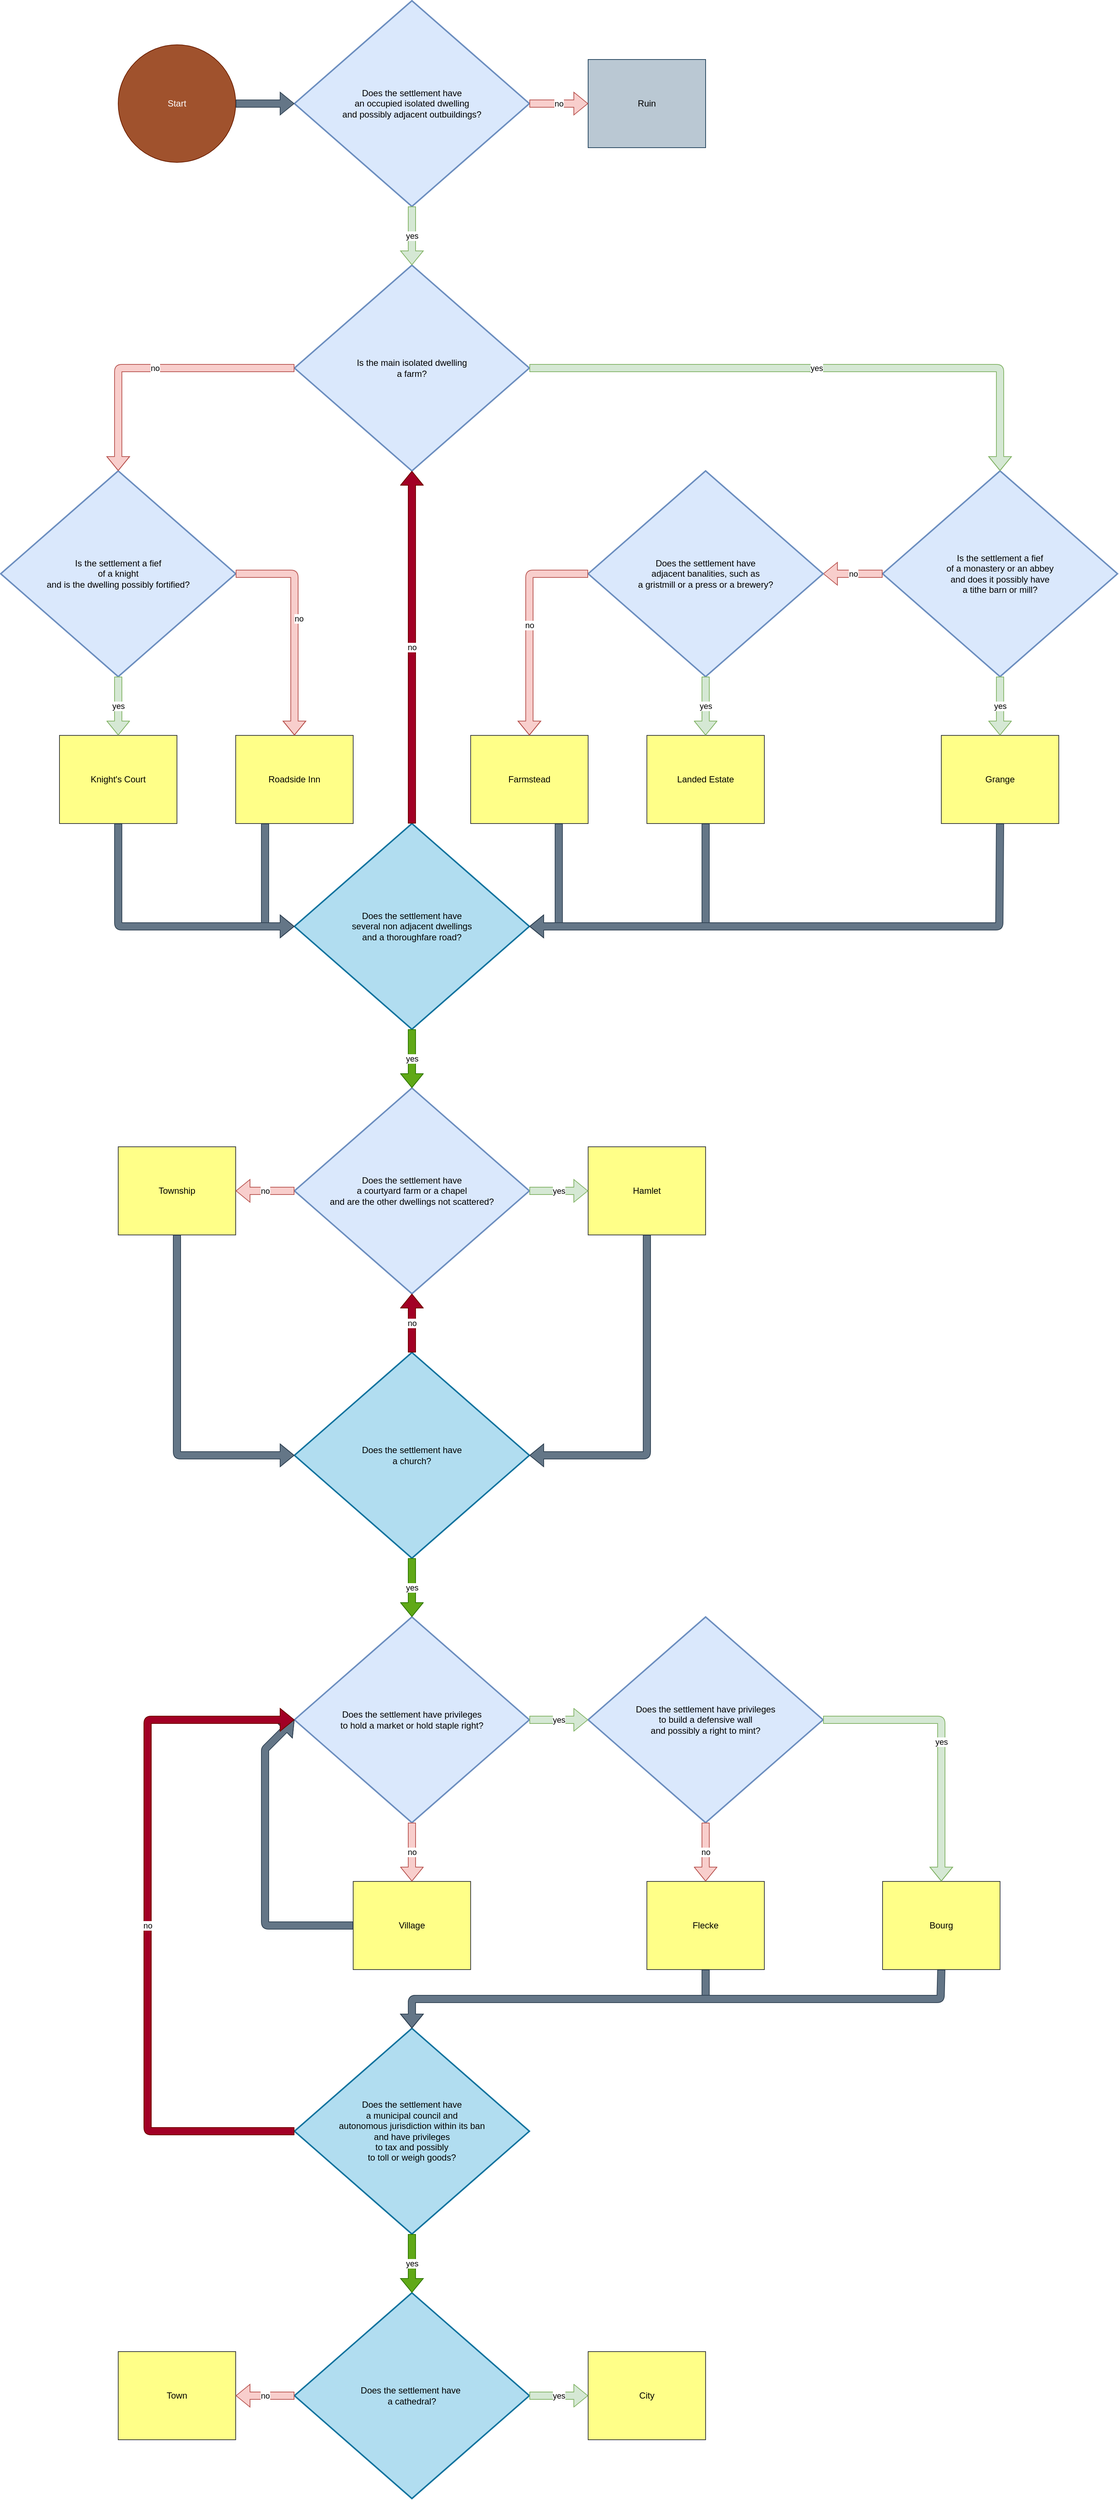 <mxfile version="18.0.7" type="device" pages="3"><diagram id="Apm4aNk-jOHhrPiclStK" name="Pagina-1"><mxGraphModel dx="1422" dy="846" grid="1" gridSize="10" guides="1" tooltips="1" connect="1" arrows="1" fold="1" page="1" pageScale="1" pageWidth="827" pageHeight="1169" math="0" shadow="0"><root><mxCell id="0"/><mxCell id="1" parent="0"/><mxCell id="Oc4e0zsmUrDb7qppYxTU-1" value="Does the settlement have &lt;br&gt;an occupied isolated dwelling &lt;br&gt;and possibly adjacent outbuildings?" style="strokeWidth=2;html=1;shape=mxgraph.flowchart.decision;whiteSpace=wrap;fillColor=#dae8fc;strokeColor=#6c8ebf;" parent="1" vertex="1"><mxGeometry x="520" y="40" width="320" height="280" as="geometry"/></mxCell><mxCell id="Oc4e0zsmUrDb7qppYxTU-3" value="Ruin" style="rounded=0;whiteSpace=wrap;html=1;fillColor=#bac8d3;strokeColor=#23445d;" parent="1" vertex="1"><mxGeometry x="920" y="120" width="160" height="120" as="geometry"/></mxCell><mxCell id="Oc4e0zsmUrDb7qppYxTU-8" value="Does the settlement have &lt;br&gt;a courtyard farm or a chapel&lt;br&gt;and are the other dwellings not scattered?" style="strokeWidth=2;html=1;shape=mxgraph.flowchart.decision;whiteSpace=wrap;fillColor=#dae8fc;strokeColor=#6c8ebf;" parent="1" vertex="1"><mxGeometry x="520" y="1520" width="320" height="280" as="geometry"/></mxCell><mxCell id="Oc4e0zsmUrDb7qppYxTU-11" value="Township" style="rounded=0;whiteSpace=wrap;html=1;fillColor=#ffff88;strokeColor=#36393d;" parent="1" vertex="1"><mxGeometry x="280" y="1600" width="160" height="120" as="geometry"/></mxCell><mxCell id="Oc4e0zsmUrDb7qppYxTU-12" value="Hamlet" style="rounded=0;whiteSpace=wrap;html=1;fillColor=#ffff88;strokeColor=#36393d;" parent="1" vertex="1"><mxGeometry x="920" y="1600" width="160" height="120" as="geometry"/></mxCell><mxCell id="Oc4e0zsmUrDb7qppYxTU-15" value="no" style="shape=flexArrow;endArrow=classic;html=1;rounded=0;entryX=0;entryY=0.5;entryDx=0;entryDy=0;exitX=1;exitY=0.5;exitDx=0;exitDy=0;exitPerimeter=0;fillColor=#f8cecc;strokeColor=#b85450;" parent="1" source="Oc4e0zsmUrDb7qppYxTU-1" target="Oc4e0zsmUrDb7qppYxTU-3" edge="1"><mxGeometry width="50" height="50" relative="1" as="geometry"><mxPoint x="790" y="270" as="sourcePoint"/><mxPoint x="840" y="220" as="targetPoint"/></mxGeometry></mxCell><mxCell id="Oc4e0zsmUrDb7qppYxTU-18" value="Is the settlement a fief&lt;br&gt;of a monastery or an abbey&lt;br&gt;and does it possibly have&lt;br&gt;a tithe barn or mill?" style="strokeWidth=2;html=1;shape=mxgraph.flowchart.decision;whiteSpace=wrap;fillColor=#dae8fc;strokeColor=#6c8ebf;" parent="1" vertex="1"><mxGeometry x="1321" y="680" width="320" height="280" as="geometry"/></mxCell><mxCell id="Oc4e0zsmUrDb7qppYxTU-21" value="Grange" style="rounded=0;whiteSpace=wrap;html=1;fillColor=#ffff88;strokeColor=#36393d;" parent="1" vertex="1"><mxGeometry x="1401" y="1040" width="160" height="120" as="geometry"/></mxCell><mxCell id="Oc4e0zsmUrDb7qppYxTU-23" value="Start" style="ellipse;whiteSpace=wrap;html=1;aspect=fixed;fillColor=#a0522d;strokeColor=#6D1F00;fontColor=#ffffff;" parent="1" vertex="1"><mxGeometry x="280" y="100" width="160" height="160" as="geometry"/></mxCell><mxCell id="Oc4e0zsmUrDb7qppYxTU-24" value="" style="shape=flexArrow;endArrow=classic;html=1;rounded=0;entryX=0;entryY=0.5;entryDx=0;entryDy=0;entryPerimeter=0;fillColor=#647687;strokeColor=#314354;exitX=1;exitY=0.5;exitDx=0;exitDy=0;" parent="1" source="Oc4e0zsmUrDb7qppYxTU-23" target="Oc4e0zsmUrDb7qppYxTU-1" edge="1"><mxGeometry width="50" height="50" relative="1" as="geometry"><mxPoint x="630" y="260" as="sourcePoint"/><mxPoint x="880" y="50" as="targetPoint"/></mxGeometry></mxCell><mxCell id="Oc4e0zsmUrDb7qppYxTU-34" value="Village" style="rounded=0;whiteSpace=wrap;html=1;fillColor=#ffff88;strokeColor=#36393d;" parent="1" vertex="1"><mxGeometry x="600" y="2600" width="160" height="120" as="geometry"/></mxCell><mxCell id="Oc4e0zsmUrDb7qppYxTU-38" value="Is the settlement a fief&lt;br&gt;of a knight&lt;br&gt;and is the dwelling possibly fortified?" style="strokeWidth=2;html=1;shape=mxgraph.flowchart.decision;whiteSpace=wrap;fillColor=#dae8fc;strokeColor=#6c8ebf;" parent="1" vertex="1"><mxGeometry x="120" y="680" width="320" height="280" as="geometry"/></mxCell><mxCell id="Oc4e0zsmUrDb7qppYxTU-39" value="Knight's Court" style="rounded=0;whiteSpace=wrap;html=1;fillColor=#ffff88;strokeColor=#36393d;" parent="1" vertex="1"><mxGeometry x="200" y="1040" width="160" height="120" as="geometry"/></mxCell><mxCell id="Oc4e0zsmUrDb7qppYxTU-46" value="Is the main isolated dwelling &lt;br&gt;a farm?" style="strokeWidth=2;html=1;shape=mxgraph.flowchart.decision;whiteSpace=wrap;fillColor=#dae8fc;strokeColor=#6c8ebf;" parent="1" vertex="1"><mxGeometry x="520" y="400" width="320" height="280" as="geometry"/></mxCell><mxCell id="Oc4e0zsmUrDb7qppYxTU-47" value="yes" style="shape=flexArrow;endArrow=classic;html=1;rounded=0;exitX=0.5;exitY=1;exitDx=0;exitDy=0;exitPerimeter=0;fillColor=#d5e8d4;strokeColor=#82b366;entryX=0.5;entryY=0;entryDx=0;entryDy=0;entryPerimeter=0;" parent="1" source="Oc4e0zsmUrDb7qppYxTU-1" target="Oc4e0zsmUrDb7qppYxTU-46" edge="1"><mxGeometry width="50" height="50" relative="1" as="geometry"><mxPoint x="960" y="350" as="sourcePoint"/><mxPoint x="1010" y="300" as="targetPoint"/></mxGeometry></mxCell><mxCell id="Oc4e0zsmUrDb7qppYxTU-50" value="yes" style="shape=flexArrow;endArrow=classic;html=1;rounded=1;entryX=0.5;entryY=0;entryDx=0;entryDy=0;fillColor=#d5e8d4;strokeColor=#82b366;entryPerimeter=0;exitX=1;exitY=0.5;exitDx=0;exitDy=0;exitPerimeter=0;" parent="1" source="Oc4e0zsmUrDb7qppYxTU-46" target="Oc4e0zsmUrDb7qppYxTU-18" edge="1"><mxGeometry width="50" height="50" relative="1" as="geometry"><mxPoint x="960" y="710" as="sourcePoint"/><mxPoint x="1400.0" y="540" as="targetPoint"/><Array as="points"><mxPoint x="1481" y="540"/></Array></mxGeometry></mxCell><mxCell id="Oc4e0zsmUrDb7qppYxTU-78" value="no" style="shape=flexArrow;endArrow=classic;html=1;rounded=1;entryX=0.5;entryY=0;entryDx=0;entryDy=0;exitX=0;exitY=0.5;exitDx=0;exitDy=0;exitPerimeter=0;fillColor=#f8cecc;strokeColor=#b85450;entryPerimeter=0;" parent="1" source="Oc4e0zsmUrDb7qppYxTU-46" target="Oc4e0zsmUrDb7qppYxTU-38" edge="1"><mxGeometry width="50" height="50" relative="1" as="geometry"><mxPoint x="750" y="720" as="sourcePoint"/><mxPoint x="280" y="540" as="targetPoint"/><Array as="points"><mxPoint x="280" y="540"/></Array></mxGeometry></mxCell><mxCell id="Oc4e0zsmUrDb7qppYxTU-85" value="no" style="shape=flexArrow;endArrow=classic;html=1;rounded=0;exitX=0;exitY=0.5;exitDx=0;exitDy=0;exitPerimeter=0;entryX=1;entryY=0.5;entryDx=0;entryDy=0;fillColor=#f8cecc;strokeColor=#b85450;" parent="1" source="Oc4e0zsmUrDb7qppYxTU-8" target="Oc4e0zsmUrDb7qppYxTU-11" edge="1"><mxGeometry width="50" height="50" relative="1" as="geometry"><mxPoint x="600" y="1900" as="sourcePoint"/><mxPoint x="650" y="1850" as="targetPoint"/></mxGeometry></mxCell><mxCell id="Oc4e0zsmUrDb7qppYxTU-86" value="yes" style="shape=flexArrow;endArrow=classic;html=1;rounded=0;entryX=0;entryY=0.5;entryDx=0;entryDy=0;fillColor=#d5e8d4;strokeColor=#82b366;exitX=1;exitY=0.5;exitDx=0;exitDy=0;exitPerimeter=0;" parent="1" source="Oc4e0zsmUrDb7qppYxTU-8" target="Oc4e0zsmUrDb7qppYxTU-12" edge="1"><mxGeometry width="50" height="50" relative="1" as="geometry"><mxPoint x="600" y="1900" as="sourcePoint"/><mxPoint x="650" y="1850" as="targetPoint"/></mxGeometry></mxCell><mxCell id="Oc4e0zsmUrDb7qppYxTU-89" value="Farmstead" style="rounded=0;whiteSpace=wrap;html=1;fillColor=#ffff88;strokeColor=#36393d;" parent="1" vertex="1"><mxGeometry x="760" y="1040" width="160" height="120" as="geometry"/></mxCell><mxCell id="Oc4e0zsmUrDb7qppYxTU-98" value="Roadside Inn" style="rounded=0;whiteSpace=wrap;html=1;fillColor=#ffff88;strokeColor=#36393d;" parent="1" vertex="1"><mxGeometry x="440" y="1040" width="160" height="120" as="geometry"/></mxCell><mxCell id="Oc4e0zsmUrDb7qppYxTU-100" value="no" style="shape=flexArrow;endArrow=classic;html=1;rounded=0;exitX=0;exitY=0.5;exitDx=0;exitDy=0;exitPerimeter=0;fillColor=#f8cecc;strokeColor=#b85450;entryX=1;entryY=0.5;entryDx=0;entryDy=0;entryPerimeter=0;" parent="1" source="Oc4e0zsmUrDb7qppYxTU-18" target="Oc4e0zsmUrDb7qppYxTU-157" edge="1"><mxGeometry width="50" height="50" relative="1" as="geometry"><mxPoint x="1260" y="710" as="sourcePoint"/><mxPoint x="1280" y="950" as="targetPoint"/></mxGeometry></mxCell><mxCell id="Oc4e0zsmUrDb7qppYxTU-102" value="no" style="shape=flexArrow;endArrow=classic;html=1;rounded=1;exitX=1;exitY=0.5;exitDx=0;exitDy=0;exitPerimeter=0;entryX=0.5;entryY=0;entryDx=0;entryDy=0;fillColor=#f8cecc;strokeColor=#b85450;" parent="1" source="Oc4e0zsmUrDb7qppYxTU-38" target="Oc4e0zsmUrDb7qppYxTU-98" edge="1"><mxGeometry x="-0.059" y="6" width="50" height="50" relative="1" as="geometry"><mxPoint x="610" y="960" as="sourcePoint"/><mxPoint x="660" y="910" as="targetPoint"/><Array as="points"><mxPoint x="520" y="820"/></Array><mxPoint as="offset"/></mxGeometry></mxCell><mxCell id="Oc4e0zsmUrDb7qppYxTU-113" value="Does the settlement have privileges &lt;br&gt;to hold a market or hold staple right?" style="strokeWidth=2;html=1;shape=mxgraph.flowchart.decision;whiteSpace=wrap;fillColor=#dae8fc;strokeColor=#6c8ebf;" parent="1" vertex="1"><mxGeometry x="520" y="2240" width="320" height="280" as="geometry"/></mxCell><mxCell id="Oc4e0zsmUrDb7qppYxTU-114" value="Does the settlement have privileges &lt;br&gt;to build a defensive wall&lt;br&gt;and possibly a right to mint?" style="strokeWidth=2;html=1;shape=mxgraph.flowchart.decision;whiteSpace=wrap;fillColor=#dae8fc;strokeColor=#6c8ebf;" parent="1" vertex="1"><mxGeometry x="920" y="2240" width="320" height="280" as="geometry"/></mxCell><mxCell id="Oc4e0zsmUrDb7qppYxTU-117" value="Does the settlement have &lt;br&gt;a municipal council and&lt;br&gt;autonomous jurisdiction within its ban &lt;br&gt;and have privileges&lt;br&gt;to tax and possibly&lt;br&gt;to toll or weigh goods?" style="strokeWidth=2;html=1;shape=mxgraph.flowchart.decision;whiteSpace=wrap;fillColor=#b1ddf0;strokeColor=#10739e;" parent="1" vertex="1"><mxGeometry x="520" y="2800" width="320" height="280" as="geometry"/></mxCell><mxCell id="Oc4e0zsmUrDb7qppYxTU-131" value="Does the settlement have &lt;br&gt;a church?" style="strokeWidth=2;html=1;shape=mxgraph.flowchart.decision;whiteSpace=wrap;fillColor=#b1ddf0;strokeColor=#10739e;" parent="1" vertex="1"><mxGeometry x="520" y="1880" width="320" height="280" as="geometry"/></mxCell><mxCell id="Oc4e0zsmUrDb7qppYxTU-134" value="yes" style="shape=flexArrow;endArrow=classic;html=1;rounded=1;entryX=0.5;entryY=0;entryDx=0;entryDy=0;fillColor=#d5e8d4;strokeColor=#82b366;exitX=0.5;exitY=1;exitDx=0;exitDy=0;exitPerimeter=0;" parent="1" source="Oc4e0zsmUrDb7qppYxTU-18" target="Oc4e0zsmUrDb7qppYxTU-21" edge="1"><mxGeometry width="50" height="50" relative="1" as="geometry"><mxPoint x="1210" y="1040" as="sourcePoint"/><mxPoint x="1260" y="990" as="targetPoint"/></mxGeometry></mxCell><mxCell id="Oc4e0zsmUrDb7qppYxTU-139" value="" style="shape=flexArrow;endArrow=classic;html=1;rounded=1;exitX=0.5;exitY=1;exitDx=0;exitDy=0;entryX=0;entryY=0.5;entryDx=0;entryDy=0;entryPerimeter=0;fillColor=#647687;strokeColor=#314354;" parent="1" source="Oc4e0zsmUrDb7qppYxTU-11" target="Oc4e0zsmUrDb7qppYxTU-131" edge="1"><mxGeometry width="50" height="50" relative="1" as="geometry"><mxPoint x="730" y="2190" as="sourcePoint"/><mxPoint x="780" y="2140" as="targetPoint"/><Array as="points"><mxPoint x="360" y="2020"/></Array></mxGeometry></mxCell><mxCell id="Oc4e0zsmUrDb7qppYxTU-140" value="" style="shape=flexArrow;endArrow=classic;html=1;rounded=1;exitX=0.5;exitY=1;exitDx=0;exitDy=0;entryX=1;entryY=0.5;entryDx=0;entryDy=0;entryPerimeter=0;fillColor=#647687;strokeColor=#314354;" parent="1" source="Oc4e0zsmUrDb7qppYxTU-12" target="Oc4e0zsmUrDb7qppYxTU-131" edge="1"><mxGeometry width="50" height="50" relative="1" as="geometry"><mxPoint x="730" y="2190" as="sourcePoint"/><mxPoint x="780" y="2140" as="targetPoint"/><Array as="points"><mxPoint x="1000" y="2020"/></Array></mxGeometry></mxCell><mxCell id="Oc4e0zsmUrDb7qppYxTU-142" value="Flecke" style="rounded=0;whiteSpace=wrap;html=1;fillColor=#ffff88;strokeColor=#36393d;" parent="1" vertex="1"><mxGeometry x="1000" y="2600" width="160" height="120" as="geometry"/></mxCell><mxCell id="Oc4e0zsmUrDb7qppYxTU-146" value="yes" style="shape=flexArrow;endArrow=classic;html=1;rounded=1;fillColor=#d5e8d4;strokeColor=#82b366;exitX=0.5;exitY=1;exitDx=0;exitDy=0;exitPerimeter=0;" parent="1" source="Oc4e0zsmUrDb7qppYxTU-38" target="Oc4e0zsmUrDb7qppYxTU-39" edge="1"><mxGeometry width="50" height="50" relative="1" as="geometry"><mxPoint x="30" y="960" as="sourcePoint"/><mxPoint x="90" y="990" as="targetPoint"/></mxGeometry></mxCell><mxCell id="Oc4e0zsmUrDb7qppYxTU-155" value="Landed Estate" style="rounded=0;whiteSpace=wrap;html=1;fillColor=#ffff88;strokeColor=#36393d;" parent="1" vertex="1"><mxGeometry x="1000" y="1040" width="160" height="120" as="geometry"/></mxCell><mxCell id="Oc4e0zsmUrDb7qppYxTU-157" value="Does the settlement have&lt;br&gt;adjacent banalities, such as &lt;br&gt;a gristmill or a press or a brewery?" style="strokeWidth=2;html=1;shape=mxgraph.flowchart.decision;whiteSpace=wrap;fillColor=#dae8fc;strokeColor=#6c8ebf;" parent="1" vertex="1"><mxGeometry x="920" y="680" width="320" height="280" as="geometry"/></mxCell><mxCell id="Oc4e0zsmUrDb7qppYxTU-158" value="yes" style="shape=flexArrow;endArrow=classic;html=1;rounded=1;entryX=0.5;entryY=0;entryDx=0;entryDy=0;fillColor=#d5e8d4;strokeColor=#82b366;exitX=0.5;exitY=1;exitDx=0;exitDy=0;exitPerimeter=0;" parent="1" source="Oc4e0zsmUrDb7qppYxTU-157" target="Oc4e0zsmUrDb7qppYxTU-155" edge="1"><mxGeometry width="50" height="50" relative="1" as="geometry"><mxPoint x="1150" y="970" as="sourcePoint"/><mxPoint x="950" y="910" as="targetPoint"/></mxGeometry></mxCell><mxCell id="Oc4e0zsmUrDb7qppYxTU-159" value="no" style="shape=flexArrow;endArrow=classic;html=1;rounded=1;exitX=0;exitY=0.5;exitDx=0;exitDy=0;exitPerimeter=0;entryX=0.5;entryY=0;entryDx=0;entryDy=0;fillColor=#f8cecc;strokeColor=#b85450;" parent="1" source="Oc4e0zsmUrDb7qppYxTU-157" target="Oc4e0zsmUrDb7qppYxTU-89" edge="1"><mxGeometry width="50" height="50" relative="1" as="geometry"><mxPoint x="700" y="860" as="sourcePoint"/><mxPoint x="750" y="810" as="targetPoint"/><Array as="points"><mxPoint x="840" y="820"/></Array></mxGeometry></mxCell><mxCell id="Oc4e0zsmUrDb7qppYxTU-160" value="Does the settlement have &lt;br&gt;several non adjacent dwellings&lt;br&gt;and a thoroughfare road?" style="strokeWidth=2;html=1;shape=mxgraph.flowchart.decision;whiteSpace=wrap;fillColor=#b1ddf0;strokeColor=#10739e;" parent="1" vertex="1"><mxGeometry x="520" y="1160" width="320" height="280" as="geometry"/></mxCell><mxCell id="Oc4e0zsmUrDb7qppYxTU-161" value="" style="shape=flexArrow;endArrow=classic;html=1;rounded=1;exitX=0.75;exitY=1;exitDx=0;exitDy=0;entryX=1;entryY=0.5;entryDx=0;entryDy=0;entryPerimeter=0;fillColor=#647687;strokeColor=#314354;" parent="1" source="Oc4e0zsmUrDb7qppYxTU-89" target="Oc4e0zsmUrDb7qppYxTU-160" edge="1"><mxGeometry width="50" height="50" relative="1" as="geometry"><mxPoint x="850" y="1320" as="sourcePoint"/><mxPoint x="900" y="1270" as="targetPoint"/><Array as="points"><mxPoint x="880" y="1300"/></Array></mxGeometry></mxCell><mxCell id="Oc4e0zsmUrDb7qppYxTU-162" value="" style="shape=flexArrow;endArrow=classic;html=1;rounded=1;entryX=1;entryY=0.5;entryDx=0;entryDy=0;entryPerimeter=0;fillColor=#647687;strokeColor=#314354;exitX=0.5;exitY=1;exitDx=0;exitDy=0;" parent="1" source="Oc4e0zsmUrDb7qppYxTU-155" target="Oc4e0zsmUrDb7qppYxTU-160" edge="1"><mxGeometry width="50" height="50" relative="1" as="geometry"><mxPoint x="1140" y="1200" as="sourcePoint"/><mxPoint x="900" y="1170" as="targetPoint"/><Array as="points"><mxPoint x="1080" y="1300"/></Array></mxGeometry></mxCell><mxCell id="Oc4e0zsmUrDb7qppYxTU-164" value="" style="shape=flexArrow;endArrow=classic;html=1;rounded=1;exitX=0.5;exitY=1;exitDx=0;exitDy=0;entryX=1;entryY=0.5;entryDx=0;entryDy=0;entryPerimeter=0;fillColor=#647687;strokeColor=#314354;" parent="1" source="Oc4e0zsmUrDb7qppYxTU-21" target="Oc4e0zsmUrDb7qppYxTU-160" edge="1"><mxGeometry width="50" height="50" relative="1" as="geometry"><mxPoint x="850" y="1320" as="sourcePoint"/><mxPoint x="900" y="1270" as="targetPoint"/><Array as="points"><mxPoint x="1480" y="1300"/></Array></mxGeometry></mxCell><mxCell id="Oc4e0zsmUrDb7qppYxTU-165" value="" style="shape=flexArrow;endArrow=classic;html=1;rounded=1;exitX=0.25;exitY=1;exitDx=0;exitDy=0;entryX=0;entryY=0.5;entryDx=0;entryDy=0;entryPerimeter=0;fillColor=#647687;strokeColor=#314354;" parent="1" source="Oc4e0zsmUrDb7qppYxTU-98" target="Oc4e0zsmUrDb7qppYxTU-160" edge="1"><mxGeometry width="50" height="50" relative="1" as="geometry"><mxPoint x="850" y="1320" as="sourcePoint"/><mxPoint x="900" y="1270" as="targetPoint"/><Array as="points"><mxPoint x="480" y="1300"/></Array></mxGeometry></mxCell><mxCell id="Oc4e0zsmUrDb7qppYxTU-166" value="" style="shape=flexArrow;endArrow=classic;html=1;rounded=1;exitX=0.5;exitY=1;exitDx=0;exitDy=0;entryX=0;entryY=0.5;entryDx=0;entryDy=0;entryPerimeter=0;fillColor=#647687;strokeColor=#314354;" parent="1" source="Oc4e0zsmUrDb7qppYxTU-39" target="Oc4e0zsmUrDb7qppYxTU-160" edge="1"><mxGeometry width="50" height="50" relative="1" as="geometry"><mxPoint x="850" y="1320" as="sourcePoint"/><mxPoint x="900" y="1270" as="targetPoint"/><Array as="points"><mxPoint x="280" y="1300"/></Array></mxGeometry></mxCell><mxCell id="Oc4e0zsmUrDb7qppYxTU-171" value="yes" style="shape=flexArrow;endArrow=classic;html=1;rounded=1;entryX=0.5;entryY=0;entryDx=0;entryDy=0;entryPerimeter=0;exitX=0.5;exitY=1;exitDx=0;exitDy=0;exitPerimeter=0;fillColor=#60a917;strokeColor=#2D7600;" parent="1" source="Oc4e0zsmUrDb7qppYxTU-160" target="Oc4e0zsmUrDb7qppYxTU-8" edge="1"><mxGeometry width="50" height="50" relative="1" as="geometry"><mxPoint x="720" y="1780" as="sourcePoint"/><mxPoint x="770" y="1730" as="targetPoint"/></mxGeometry></mxCell><mxCell id="Oc4e0zsmUrDb7qppYxTU-172" value="Town" style="rounded=0;whiteSpace=wrap;html=1;fillColor=#ffff88;strokeColor=#36393d;" parent="1" vertex="1"><mxGeometry x="280" y="3240" width="160" height="120" as="geometry"/></mxCell><mxCell id="Oc4e0zsmUrDb7qppYxTU-173" value="Bourg" style="rounded=0;whiteSpace=wrap;html=1;fillColor=#ffff88;strokeColor=#36393d;" parent="1" vertex="1"><mxGeometry x="1321" y="2600" width="160" height="120" as="geometry"/></mxCell><mxCell id="Oc4e0zsmUrDb7qppYxTU-179" value="Does the settlement have&amp;nbsp;&lt;br&gt;a cathedral?" style="strokeWidth=2;html=1;shape=mxgraph.flowchart.decision;whiteSpace=wrap;fillColor=#b1ddf0;strokeColor=#10739e;" parent="1" vertex="1"><mxGeometry x="520" y="3160" width="320" height="280" as="geometry"/></mxCell><mxCell id="Oc4e0zsmUrDb7qppYxTU-181" value="City" style="rounded=0;whiteSpace=wrap;html=1;fillColor=#ffff88;strokeColor=#36393d;" parent="1" vertex="1"><mxGeometry x="920" y="3240" width="160" height="120" as="geometry"/></mxCell><mxCell id="Oc4e0zsmUrDb7qppYxTU-182" value="yes" style="shape=flexArrow;endArrow=classic;html=1;rounded=1;entryX=0;entryY=0.5;entryDx=0;entryDy=0;exitX=1;exitY=0.5;exitDx=0;exitDy=0;exitPerimeter=0;fillColor=#d5e8d4;strokeColor=#82b366;" parent="1" source="Oc4e0zsmUrDb7qppYxTU-179" target="Oc4e0zsmUrDb7qppYxTU-181" edge="1"><mxGeometry width="50" height="50" relative="1" as="geometry"><mxPoint x="549" y="3890" as="sourcePoint"/><mxPoint x="599" y="3840" as="targetPoint"/></mxGeometry></mxCell><mxCell id="Oc4e0zsmUrDb7qppYxTU-195" value="no" style="shape=flexArrow;endArrow=classic;html=1;rounded=1;exitX=0.5;exitY=0;exitDx=0;exitDy=0;exitPerimeter=0;entryX=0.5;entryY=1;entryDx=0;entryDy=0;entryPerimeter=0;fillColor=#a20025;strokeColor=#6F0000;" parent="1" source="Oc4e0zsmUrDb7qppYxTU-131" target="Oc4e0zsmUrDb7qppYxTU-8" edge="1"><mxGeometry width="50" height="50" relative="1" as="geometry"><mxPoint x="830" y="1820" as="sourcePoint"/><mxPoint x="880" y="1770" as="targetPoint"/></mxGeometry></mxCell><mxCell id="Oc4e0zsmUrDb7qppYxTU-196" value="no" style="shape=flexArrow;endArrow=classic;html=1;rounded=1;entryX=0.5;entryY=1;entryDx=0;entryDy=0;entryPerimeter=0;exitX=0.5;exitY=0;exitDx=0;exitDy=0;exitPerimeter=0;fillColor=#a20025;strokeColor=#6F0000;" parent="1" source="Oc4e0zsmUrDb7qppYxTU-160" target="Oc4e0zsmUrDb7qppYxTU-46" edge="1"><mxGeometry width="50" height="50" relative="1" as="geometry"><mxPoint x="830" y="1000" as="sourcePoint"/><mxPoint x="880" y="950" as="targetPoint"/></mxGeometry></mxCell><mxCell id="Oc4e0zsmUrDb7qppYxTU-217" value="yes" style="shape=flexArrow;endArrow=classic;html=1;rounded=1;exitX=0.5;exitY=1;exitDx=0;exitDy=0;exitPerimeter=0;entryX=0.5;entryY=0;entryDx=0;entryDy=0;entryPerimeter=0;fillColor=#60a917;strokeColor=#2D7600;" parent="1" source="Oc4e0zsmUrDb7qppYxTU-131" target="Oc4e0zsmUrDb7qppYxTU-113" edge="1"><mxGeometry width="50" height="50" relative="1" as="geometry"><mxPoint x="690" y="2260" as="sourcePoint"/><mxPoint x="740" y="2210" as="targetPoint"/></mxGeometry></mxCell><mxCell id="Oc4e0zsmUrDb7qppYxTU-225" value="yes" style="shape=flexArrow;endArrow=classic;html=1;rounded=1;entryX=0;entryY=0.5;entryDx=0;entryDy=0;entryPerimeter=0;exitX=1;exitY=0.5;exitDx=0;exitDy=0;exitPerimeter=0;fillColor=#d5e8d4;strokeColor=#82b366;" parent="1" source="Oc4e0zsmUrDb7qppYxTU-113" target="Oc4e0zsmUrDb7qppYxTU-114" edge="1"><mxGeometry width="50" height="50" relative="1" as="geometry"><mxPoint x="690" y="2580" as="sourcePoint"/><mxPoint x="740" y="2530" as="targetPoint"/></mxGeometry></mxCell><mxCell id="Oc4e0zsmUrDb7qppYxTU-226" value="yes" style="shape=flexArrow;endArrow=classic;html=1;rounded=1;entryX=0.5;entryY=0;entryDx=0;entryDy=0;exitX=1;exitY=0.5;exitDx=0;exitDy=0;exitPerimeter=0;fillColor=#d5e8d4;strokeColor=#82b366;" parent="1" source="Oc4e0zsmUrDb7qppYxTU-114" target="Oc4e0zsmUrDb7qppYxTU-173" edge="1"><mxGeometry width="50" height="50" relative="1" as="geometry"><mxPoint x="1090" y="2580" as="sourcePoint"/><mxPoint x="1140" y="2530" as="targetPoint"/><Array as="points"><mxPoint x="1401" y="2380"/></Array></mxGeometry></mxCell><mxCell id="Oc4e0zsmUrDb7qppYxTU-227" value="no" style="shape=flexArrow;endArrow=classic;html=1;rounded=1;exitX=0.5;exitY=1;exitDx=0;exitDy=0;exitPerimeter=0;entryX=0.5;entryY=0;entryDx=0;entryDy=0;fillColor=#f8cecc;strokeColor=#b85450;" parent="1" source="Oc4e0zsmUrDb7qppYxTU-114" target="Oc4e0zsmUrDb7qppYxTU-142" edge="1"><mxGeometry width="50" height="50" relative="1" as="geometry"><mxPoint x="1090" y="2580" as="sourcePoint"/><mxPoint x="1140" y="2530" as="targetPoint"/></mxGeometry></mxCell><mxCell id="Oc4e0zsmUrDb7qppYxTU-233" value="" style="shape=flexArrow;endArrow=classic;html=1;rounded=1;exitX=0.5;exitY=1;exitDx=0;exitDy=0;entryX=0.5;entryY=0;entryDx=0;entryDy=0;entryPerimeter=0;fillColor=#647687;strokeColor=#314354;" parent="1" source="Oc4e0zsmUrDb7qppYxTU-142" target="Oc4e0zsmUrDb7qppYxTU-117" edge="1"><mxGeometry width="50" height="50" relative="1" as="geometry"><mxPoint x="730" y="2840" as="sourcePoint"/><mxPoint x="780" y="2790" as="targetPoint"/><Array as="points"><mxPoint x="1080" y="2760"/><mxPoint x="680" y="2760"/></Array></mxGeometry></mxCell><mxCell id="Oc4e0zsmUrDb7qppYxTU-234" value="" style="shape=flexArrow;endArrow=classic;html=1;rounded=1;exitX=0.5;exitY=1;exitDx=0;exitDy=0;entryX=0.5;entryY=0;entryDx=0;entryDy=0;entryPerimeter=0;fillColor=#647687;strokeColor=#314354;" parent="1" source="Oc4e0zsmUrDb7qppYxTU-173" target="Oc4e0zsmUrDb7qppYxTU-117" edge="1"><mxGeometry width="50" height="50" relative="1" as="geometry"><mxPoint x="1010" y="2940" as="sourcePoint"/><mxPoint x="1060" y="2890" as="targetPoint"/><Array as="points"><mxPoint x="1400" y="2760"/><mxPoint x="680" y="2760"/></Array></mxGeometry></mxCell><mxCell id="Oc4e0zsmUrDb7qppYxTU-237" value="" style="shape=flexArrow;endArrow=classic;html=1;rounded=1;entryX=0;entryY=0.5;entryDx=0;entryDy=0;entryPerimeter=0;exitX=0;exitY=0.5;exitDx=0;exitDy=0;fillColor=#647687;strokeColor=#314354;" parent="1" source="Oc4e0zsmUrDb7qppYxTU-34" target="Oc4e0zsmUrDb7qppYxTU-113" edge="1"><mxGeometry width="50" height="50" relative="1" as="geometry"><mxPoint x="740" y="2600" as="sourcePoint"/><mxPoint x="790" y="2550" as="targetPoint"/><Array as="points"><mxPoint x="480" y="2660"/><mxPoint x="480" y="2420"/></Array></mxGeometry></mxCell><mxCell id="Oc4e0zsmUrDb7qppYxTU-238" value="no" style="shape=flexArrow;endArrow=classic;html=1;rounded=1;exitX=0.5;exitY=1;exitDx=0;exitDy=0;exitPerimeter=0;entryX=0.5;entryY=0;entryDx=0;entryDy=0;fillColor=#f8cecc;strokeColor=#b85450;" parent="1" source="Oc4e0zsmUrDb7qppYxTU-113" target="Oc4e0zsmUrDb7qppYxTU-34" edge="1"><mxGeometry width="50" height="50" relative="1" as="geometry"><mxPoint x="740" y="2600" as="sourcePoint"/><mxPoint x="790" y="2550" as="targetPoint"/></mxGeometry></mxCell><mxCell id="Oc4e0zsmUrDb7qppYxTU-239" value="no" style="shape=flexArrow;endArrow=classic;html=1;rounded=1;exitX=0;exitY=0.5;exitDx=0;exitDy=0;exitPerimeter=0;entryX=0;entryY=0.5;entryDx=0;entryDy=0;entryPerimeter=0;fillColor=#a20025;strokeColor=#6F0000;" parent="1" source="Oc4e0zsmUrDb7qppYxTU-117" target="Oc4e0zsmUrDb7qppYxTU-113" edge="1"><mxGeometry width="50" height="50" relative="1" as="geometry"><mxPoint x="740" y="2800" as="sourcePoint"/><mxPoint x="240" y="2500" as="targetPoint"/><Array as="points"><mxPoint x="320" y="2940"/><mxPoint x="320" y="2380"/></Array></mxGeometry></mxCell><mxCell id="R86E4i26PINV7nHkikWk-1" value="no" style="shape=flexArrow;endArrow=classic;html=1;rounded=0;entryX=1;entryY=0.5;entryDx=0;entryDy=0;fillColor=#f8cecc;strokeColor=#b85450;" edge="1" parent="1" source="Oc4e0zsmUrDb7qppYxTU-179" target="Oc4e0zsmUrDb7qppYxTU-172"><mxGeometry width="50" height="50" relative="1" as="geometry"><mxPoint x="860" y="3160" as="sourcePoint"/><mxPoint x="910" y="3110" as="targetPoint"/></mxGeometry></mxCell><mxCell id="R86E4i26PINV7nHkikWk-2" value="yes" style="shape=flexArrow;endArrow=classic;html=1;rounded=0;exitX=0.5;exitY=1;exitDx=0;exitDy=0;exitPerimeter=0;entryX=0.5;entryY=0;entryDx=0;entryDy=0;entryPerimeter=0;fillColor=#60a917;strokeColor=#2D7600;" edge="1" parent="1" source="Oc4e0zsmUrDb7qppYxTU-117" target="Oc4e0zsmUrDb7qppYxTU-179"><mxGeometry width="50" height="50" relative="1" as="geometry"><mxPoint x="860" y="3160" as="sourcePoint"/><mxPoint x="910" y="3110" as="targetPoint"/></mxGeometry></mxCell></root></mxGraphModel></diagram><diagram id="6owwVUzn3igKlDXW2G86" name="Pagina-2"><mxGraphModel dx="1673" dy="995" grid="1" gridSize="10" guides="1" tooltips="1" connect="1" arrows="1" fold="1" page="1" pageScale="1" pageWidth="827" pageHeight="1169" math="0" shadow="0"><root><mxCell id="0"/><mxCell id="1" parent="0"/><mxCell id="40_6LLt3UgV0B-049b0x-1" value="&lt;div style=&quot;&quot;&gt;&lt;br&gt;&lt;/div&gt;" style="rounded=0;whiteSpace=wrap;html=1;fillColor=#60a917;fontColor=#ffffff;strokeColor=#2D7600;align=left;" vertex="1" parent="1"><mxGeometry x="40" y="160" width="520" height="440" as="geometry"/></mxCell><mxCell id="40_6LLt3UgV0B-049b0x-2" value="" style="rounded=0;whiteSpace=wrap;html=1;fillColor=#60a917;fontColor=#ffffff;strokeColor=#2D7600;" vertex="1" parent="1"><mxGeometry x="640" y="160" width="520" height="440" as="geometry"/></mxCell><mxCell id="40_6LLt3UgV0B-049b0x-4" value="farmstead" style="rounded=1;whiteSpace=wrap;html=1;fillColor=#fff2cc;strokeColor=#d6b656;" vertex="1" parent="1"><mxGeometry x="40" y="40" width="160" height="80" as="geometry"/></mxCell><mxCell id="40_6LLt3UgV0B-049b0x-5" value="hamlet" style="rounded=1;whiteSpace=wrap;html=1;fillColor=#fff2cc;strokeColor=#d6b656;" vertex="1" parent="1"><mxGeometry x="640" y="40" width="160" height="80" as="geometry"/></mxCell><mxCell id="40_6LLt3UgV0B-049b0x-6" value="" style="rounded=0;whiteSpace=wrap;html=1;fillColor=#60a917;fontColor=#ffffff;strokeColor=#2D7600;" vertex="1" parent="1"><mxGeometry x="1241" y="160" width="520" height="440" as="geometry"/></mxCell><mxCell id="40_6LLt3UgV0B-049b0x-7" value="township" style="rounded=1;whiteSpace=wrap;html=1;fillColor=#fff2cc;strokeColor=#d6b656;" vertex="1" parent="1"><mxGeometry x="1242" y="40" width="160" height="80" as="geometry"/></mxCell><mxCell id="40_6LLt3UgV0B-049b0x-8" value="farm" style="rounded=0;whiteSpace=wrap;html=1;fillColor=#a20025;fontColor=#ffffff;strokeColor=#6F0000;" vertex="1" parent="1"><mxGeometry x="279.5" y="280" width="120" height="80" as="geometry"/></mxCell><mxCell id="40_6LLt3UgV0B-049b0x-9" value="shed" style="rounded=0;whiteSpace=wrap;html=1;fillColor=#a20025;fontColor=#ffffff;strokeColor=#6F0000;" vertex="1" parent="1"><mxGeometry x="360.5" y="360" width="40" height="80" as="geometry"/></mxCell><mxCell id="40_6LLt3UgV0B-049b0x-10" value="field" style="rounded=0;whiteSpace=wrap;html=1;fillColor=#a0522d;fontColor=#ffffff;strokeColor=#6D1F00;" vertex="1" parent="1"><mxGeometry x="239.5" y="360" width="80" height="80" as="geometry"/></mxCell><mxCell id="40_6LLt3UgV0B-049b0x-11" value="road" style="rounded=0;whiteSpace=wrap;html=1;fillColor=#e3c800;fontColor=#000000;strokeColor=#B09500;" vertex="1" parent="1"><mxGeometry x="319.5" y="360" width="41" height="240" as="geometry"/></mxCell><mxCell id="40_6LLt3UgV0B-049b0x-12" value="road" style="rounded=0;whiteSpace=wrap;html=1;fillColor=#e3c800;fontColor=#000000;strokeColor=#B09500;" vertex="1" parent="1"><mxGeometry x="640" y="360" width="520" height="40" as="geometry"/></mxCell><mxCell id="40_6LLt3UgV0B-049b0x-13" value="road" style="rounded=0;whiteSpace=wrap;html=1;fillColor=#e3c800;fontColor=#000000;strokeColor=#B09500;" vertex="1" parent="1"><mxGeometry x="1242" y="360" width="520" height="40" as="geometry"/></mxCell><mxCell id="40_6LLt3UgV0B-049b0x-14" value="farm" style="rounded=0;whiteSpace=wrap;html=1;fillColor=#a20025;fontColor=#ffffff;strokeColor=#6F0000;" vertex="1" parent="1"><mxGeometry x="680" y="200" width="160" height="80" as="geometry"/></mxCell><mxCell id="40_6LLt3UgV0B-049b0x-15" value="shed" style="rounded=0;whiteSpace=wrap;html=1;fillColor=#a20025;fontColor=#ffffff;strokeColor=#6F0000;" vertex="1" parent="1"><mxGeometry x="680" y="280" width="40" height="80" as="geometry"/></mxCell><mxCell id="40_6LLt3UgV0B-049b0x-16" value="field" style="rounded=0;whiteSpace=wrap;html=1;fillColor=#a0522d;fontColor=#ffffff;strokeColor=#6D1F00;" vertex="1" parent="1"><mxGeometry x="840" y="200" width="80" height="160" as="geometry"/></mxCell><mxCell id="40_6LLt3UgV0B-049b0x-17" value="courtyard" style="shape=ext;double=1;rounded=0;whiteSpace=wrap;html=1;fillColor=#647687;fontColor=#ffffff;strokeColor=#314354;" vertex="1" parent="1"><mxGeometry x="720" y="280" width="80" height="80" as="geometry"/></mxCell><mxCell id="40_6LLt3UgV0B-049b0x-18" value="stables" style="rounded=0;whiteSpace=wrap;html=1;fillColor=#a20025;fontColor=#ffffff;strokeColor=#6F0000;" vertex="1" parent="1"><mxGeometry x="800" y="280" width="40" height="80" as="geometry"/></mxCell><mxCell id="40_6LLt3UgV0B-049b0x-19" value="chapel" style="rounded=0;whiteSpace=wrap;html=1;fillColor=#a20025;fontColor=#ffffff;strokeColor=#6F0000;" vertex="1" parent="1"><mxGeometry x="720" y="400" width="160" height="80" as="geometry"/></mxCell><mxCell id="40_6LLt3UgV0B-049b0x-20" value="" style="shape=cross;whiteSpace=wrap;html=1;fillColor=#ffff88;strokeColor=#36393d;" vertex="1" parent="1"><mxGeometry x="730" y="410" width="40" height="60" as="geometry"/></mxCell><mxCell id="40_6LLt3UgV0B-049b0x-21" value="farm" style="rounded=0;whiteSpace=wrap;html=1;fillColor=#a20025;fontColor=#ffffff;strokeColor=#6F0000;" vertex="1" parent="1"><mxGeometry x="920" y="400" width="120" height="80" as="geometry"/></mxCell><mxCell id="40_6LLt3UgV0B-049b0x-22" value="shed" style="rounded=0;whiteSpace=wrap;html=1;fillColor=#a20025;fontColor=#ffffff;strokeColor=#6F0000;" vertex="1" parent="1"><mxGeometry x="1040" y="400" width="40" height="80" as="geometry"/></mxCell><mxCell id="40_6LLt3UgV0B-049b0x-23" value="field" style="rounded=0;whiteSpace=wrap;html=1;fillColor=#a0522d;fontColor=#ffffff;strokeColor=#6D1F00;" vertex="1" parent="1"><mxGeometry x="920" y="480" width="80" height="80" as="geometry"/></mxCell><mxCell id="40_6LLt3UgV0B-049b0x-24" value="farm" style="rounded=0;whiteSpace=wrap;html=1;fillColor=#a20025;fontColor=#ffffff;strokeColor=#6F0000;" vertex="1" parent="1"><mxGeometry x="1282" y="280" width="120" height="80" as="geometry"/></mxCell><mxCell id="40_6LLt3UgV0B-049b0x-25" value="field" style="rounded=0;whiteSpace=wrap;html=1;fillColor=#a0522d;fontColor=#ffffff;strokeColor=#6D1F00;" vertex="1" parent="1"><mxGeometry x="1282" y="200" width="80" height="80" as="geometry"/></mxCell><mxCell id="40_6LLt3UgV0B-049b0x-26" value="field" style="rounded=0;whiteSpace=wrap;html=1;fillColor=#a0522d;fontColor=#ffffff;strokeColor=#6D1F00;" vertex="1" parent="1"><mxGeometry x="1655" y="200" width="80" height="80" as="geometry"/></mxCell><mxCell id="40_6LLt3UgV0B-049b0x-27" value="farm" style="rounded=0;whiteSpace=wrap;html=1;fillColor=#a20025;fontColor=#ffffff;strokeColor=#6F0000;" vertex="1" parent="1"><mxGeometry x="1615" y="280" width="120" height="80" as="geometry"/></mxCell><mxCell id="40_6LLt3UgV0B-049b0x-29" value="farm" style="rounded=0;whiteSpace=wrap;html=1;fillColor=#a20025;fontColor=#ffffff;strokeColor=#6F0000;" vertex="1" parent="1"><mxGeometry x="1442" y="480" width="120" height="80" as="geometry"/></mxCell><mxCell id="40_6LLt3UgV0B-049b0x-30" value="field" style="rounded=0;whiteSpace=wrap;html=1;fillColor=#a0522d;fontColor=#ffffff;strokeColor=#6D1F00;" vertex="1" parent="1"><mxGeometry x="1561" y="480" width="80" height="80" as="geometry"/></mxCell><mxCell id="40_6LLt3UgV0B-049b0x-31" value="road" style="rounded=0;whiteSpace=wrap;html=1;fillColor=#e3c800;fontColor=#000000;strokeColor=#B09500;" vertex="1" parent="1"><mxGeometry x="1482" y="400" width="40" height="80" as="geometry"/></mxCell></root></mxGraphModel></diagram><diagram id="3PlR4ECPwpDor-_FhWzM" name="Pagina-3"><mxGraphModel dx="1422" dy="846" grid="1" gridSize="10" guides="1" tooltips="1" connect="1" arrows="1" fold="1" page="1" pageScale="1" pageWidth="827" pageHeight="1169" math="0" shadow="0"><root><mxCell id="0"/><mxCell id="1" parent="0"/><mxCell id="MIUtwdcXASQN5Fl1yXFy-1" value="" style="rounded=0;whiteSpace=wrap;html=1;fillColor=#cdeb8b;strokeColor=#36393d;" vertex="1" parent="1"><mxGeometry x="80" y="160" width="360" height="320" as="geometry"/></mxCell><mxCell id="MIUtwdcXASQN5Fl1yXFy-2" value="" style="rounded=0;whiteSpace=wrap;html=1;fillColor=#cdeb8b;strokeColor=#36393d;" vertex="1" parent="1"><mxGeometry x="520" y="160" width="360" height="320" as="geometry"/></mxCell><mxCell id="MIUtwdcXASQN5Fl1yXFy-3" value="" style="rounded=0;whiteSpace=wrap;html=1;fillColor=#cdeb8b;strokeColor=#36393d;" vertex="1" parent="1"><mxGeometry x="960" y="160" width="360" height="160" as="geometry"/></mxCell><mxCell id="MIUtwdcXASQN5Fl1yXFy-4" value="sea" style="rounded=0;whiteSpace=wrap;html=1;fillColor=#cce5ff;strokeColor=#36393d;" vertex="1" parent="1"><mxGeometry x="960" y="320" width="360" height="160" as="geometry"/></mxCell><mxCell id="MIUtwdcXASQN5Fl1yXFy-5" value="road" style="rounded=0;whiteSpace=wrap;html=1;fillColor=#e3c800;fontColor=#000000;strokeColor=#B09500;" vertex="1" parent="1"><mxGeometry x="960" y="240" width="360" height="40" as="geometry"/></mxCell><mxCell id="MIUtwdcXASQN5Fl1yXFy-6" value="road" style="rounded=0;whiteSpace=wrap;html=1;fillColor=#e3c800;fontColor=#000000;strokeColor=#B09500;" vertex="1" parent="1"><mxGeometry x="520" y="240" width="360" height="40" as="geometry"/></mxCell><mxCell id="MIUtwdcXASQN5Fl1yXFy-7" value="hill" style="rounded=0;whiteSpace=wrap;html=1;fillColor=#ffe6cc;strokeColor=#d79b00;align=left;" vertex="1" parent="1"><mxGeometry x="560" y="280" width="280" height="160" as="geometry"/></mxCell><mxCell id="MIUtwdcXASQN5Fl1yXFy-8" value="road" style="rounded=0;whiteSpace=wrap;html=1;fillColor=#e3c800;fontColor=#000000;strokeColor=#B09500;" vertex="1" parent="1"><mxGeometry x="80" y="240" width="360" height="40" as="geometry"/></mxCell><mxCell id="MIUtwdcXASQN5Fl1yXFy-9" value="road" style="rounded=0;whiteSpace=wrap;html=1;fillColor=#e3c800;fontColor=#000000;strokeColor=#B09500;" vertex="1" parent="1"><mxGeometry x="760" y="280" width="40" height="120" as="geometry"/></mxCell><mxCell id="MIUtwdcXASQN5Fl1yXFy-11" value="dwelling" style="rounded=0;whiteSpace=wrap;html=1;fillColor=#a20025;fontColor=#ffffff;strokeColor=#6F0000;" vertex="1" parent="1"><mxGeometry x="760" y="160" width="80" height="80" as="geometry"/></mxCell><mxCell id="MIUtwdcXASQN5Fl1yXFy-12" value="dwelling" style="rounded=0;whiteSpace=wrap;html=1;fillColor=#a20025;fontColor=#ffffff;strokeColor=#6F0000;" vertex="1" parent="1"><mxGeometry x="1000" y="160" width="80" height="80" as="geometry"/></mxCell><mxCell id="MIUtwdcXASQN5Fl1yXFy-13" value="dwelling" style="rounded=0;whiteSpace=wrap;html=1;fillColor=#a20025;fontColor=#ffffff;strokeColor=#6F0000;" vertex="1" parent="1"><mxGeometry x="1120" y="160" width="80" height="80" as="geometry"/></mxCell><mxCell id="MIUtwdcXASQN5Fl1yXFy-14" value="dwelling" style="rounded=0;whiteSpace=wrap;html=1;fillColor=#a20025;fontColor=#ffffff;strokeColor=#6F0000;" vertex="1" parent="1"><mxGeometry x="660" y="160" width="80" height="80" as="geometry"/></mxCell><mxCell id="MIUtwdcXASQN5Fl1yXFy-15" value="castle" style="shape=ext;double=1;whiteSpace=wrap;html=1;aspect=fixed;fillColor=#647687;fontColor=#ffffff;strokeColor=#314354;" vertex="1" parent="1"><mxGeometry x="680" y="320" width="80" height="80" as="geometry"/></mxCell><mxCell id="MIUtwdcXASQN5Fl1yXFy-16" value="dwelling" style="rounded=0;whiteSpace=wrap;html=1;fillColor=#a20025;fontColor=#ffffff;strokeColor=#6F0000;" vertex="1" parent="1"><mxGeometry x="320" y="160" width="80" height="80" as="geometry"/></mxCell><mxCell id="MIUtwdcXASQN5Fl1yXFy-17" value="dwelling" style="rounded=0;whiteSpace=wrap;html=1;fillColor=#a20025;fontColor=#ffffff;strokeColor=#6F0000;" vertex="1" parent="1"><mxGeometry x="200" y="160" width="80" height="80" as="geometry"/></mxCell><mxCell id="MIUtwdcXASQN5Fl1yXFy-18" value="dock" style="rounded=0;whiteSpace=wrap;html=1;fillColor=#a0522d;fontColor=#ffffff;strokeColor=#6D1F00;" vertex="1" parent="1"><mxGeometry x="1080" y="280" width="120" height="40" as="geometry"/></mxCell><mxCell id="MIUtwdcXASQN5Fl1yXFy-19" value="ordinary settlement" style="rounded=1;whiteSpace=wrap;html=1;fillColor=#fff2cc;strokeColor=#d6b656;" vertex="1" parent="1"><mxGeometry x="80" y="40" width="160" height="80" as="geometry"/></mxCell><mxCell id="MIUtwdcXASQN5Fl1yXFy-20" value="settlement with hill castle" style="rounded=1;whiteSpace=wrap;html=1;fillColor=#fff2cc;strokeColor=#d6b656;" vertex="1" parent="1"><mxGeometry x="520" y="40" width="160" height="80" as="geometry"/></mxCell><mxCell id="MIUtwdcXASQN5Fl1yXFy-21" value="port settlement" style="rounded=1;whiteSpace=wrap;html=1;fillColor=#fff2cc;strokeColor=#d6b656;" vertex="1" parent="1"><mxGeometry x="960" y="40" width="160" height="80" as="geometry"/></mxCell></root></mxGraphModel></diagram></mxfile>